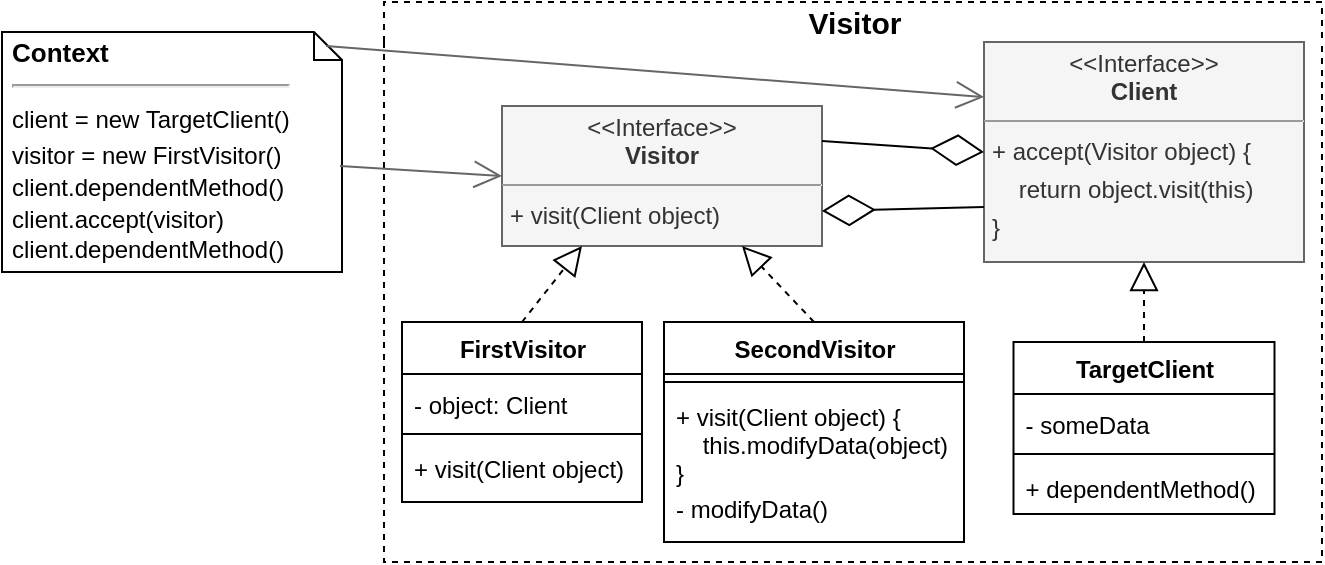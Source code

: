<mxfile version="13.7.3" type="device"><diagram id="MrlQYZw4Dii-V1vR1uCu" name="Страница 1"><mxGraphModel dx="1086" dy="806" grid="0" gridSize="10" guides="1" tooltips="1" connect="1" arrows="1" fold="1" page="0" pageScale="1" pageWidth="827" pageHeight="1169" math="0" shadow="0"><root><mxCell id="0"/><mxCell id="1" parent="0"/><mxCell id="KvLL62lXqSHaBb4IS7K8-1" value="Visitor" style="swimlane;html=1;horizontal=1;startSize=20;fillColor=none;strokeColor=#000000;rounded=0;comic=0;fontSize=15;dashed=1;swimlaneLine=0;shadow=0;glass=0;perimeterSpacing=0;labelBackgroundColor=none;collapsible=0;" vertex="1" parent="1"><mxGeometry x="260" y="20" width="469" height="280" as="geometry"><mxRectangle x="260" y="6420" width="100" height="20" as="alternateBounds"/></mxGeometry></mxCell><mxCell id="KvLL62lXqSHaBb4IS7K8-2" value="TargetClient" style="swimlane;fontStyle=1;align=center;verticalAlign=top;childLayout=stackLayout;horizontal=1;startSize=26;horizontalStack=0;resizeParent=1;resizeParentMax=0;resizeLast=0;collapsible=0;marginBottom=0;rounded=0;shadow=0;glass=0;comic=0;strokeWidth=1;fontSize=12;labelBackgroundColor=none;fillColor=#ffffff;html=1;" vertex="1" parent="KvLL62lXqSHaBb4IS7K8-1"><mxGeometry x="314.75" y="170" width="130.5" height="86" as="geometry"/></mxCell><mxCell id="KvLL62lXqSHaBb4IS7K8-3" value="- someData" style="text;strokeColor=none;fillColor=none;align=left;verticalAlign=top;spacingLeft=4;spacingRight=4;overflow=hidden;rotatable=0;points=[[0,0.5],[1,0.5]];portConstraint=eastwest;spacingTop=2;" vertex="1" parent="KvLL62lXqSHaBb4IS7K8-2"><mxGeometry y="26" width="130.5" height="26" as="geometry"/></mxCell><mxCell id="KvLL62lXqSHaBb4IS7K8-4" value="" style="line;strokeWidth=1;fillColor=none;align=left;verticalAlign=middle;spacingTop=-1;spacingLeft=3;spacingRight=3;rotatable=0;labelPosition=right;points=[];portConstraint=eastwest;" vertex="1" parent="KvLL62lXqSHaBb4IS7K8-2"><mxGeometry y="52" width="130.5" height="8" as="geometry"/></mxCell><mxCell id="KvLL62lXqSHaBb4IS7K8-5" value="+ dependentMethod()" style="text;strokeColor=none;fillColor=none;align=left;verticalAlign=top;spacingLeft=4;spacingRight=4;overflow=hidden;rotatable=0;points=[[0,0.5],[1,0.5]];portConstraint=eastwest;" vertex="1" parent="KvLL62lXqSHaBb4IS7K8-2"><mxGeometry y="60" width="130.5" height="26" as="geometry"/></mxCell><mxCell id="KvLL62lXqSHaBb4IS7K8-6" value="SecondVisitor" style="swimlane;fontStyle=1;align=center;verticalAlign=top;childLayout=stackLayout;horizontal=1;startSize=26;horizontalStack=0;resizeParent=1;resizeParentMax=0;resizeLast=0;collapsible=0;marginBottom=0;rounded=0;shadow=0;glass=0;comic=0;strokeWidth=1;fontSize=12;labelBackgroundColor=none;fillColor=#ffffff;html=1;" vertex="1" parent="KvLL62lXqSHaBb4IS7K8-1"><mxGeometry x="140" y="160" width="150" height="110" as="geometry"/></mxCell><mxCell id="KvLL62lXqSHaBb4IS7K8-7" value="" style="line;strokeWidth=1;fillColor=none;align=left;verticalAlign=middle;spacingTop=-1;spacingLeft=3;spacingRight=3;rotatable=0;labelPosition=right;points=[];portConstraint=eastwest;" vertex="1" parent="KvLL62lXqSHaBb4IS7K8-6"><mxGeometry y="26" width="150" height="8" as="geometry"/></mxCell><mxCell id="KvLL62lXqSHaBb4IS7K8-8" value="+ visit(Client object) {&#10;    this.modifyData(object)&#10;}" style="text;strokeColor=none;fillColor=none;align=left;verticalAlign=top;spacingLeft=4;spacingRight=4;overflow=hidden;rotatable=0;points=[[0,0.5],[1,0.5]];portConstraint=eastwest;" vertex="1" parent="KvLL62lXqSHaBb4IS7K8-6"><mxGeometry y="34" width="150" height="46" as="geometry"/></mxCell><mxCell id="KvLL62lXqSHaBb4IS7K8-9" value="- modifyData()" style="text;strokeColor=none;fillColor=none;align=left;verticalAlign=top;spacingLeft=4;spacingRight=4;overflow=hidden;rotatable=0;points=[[0,0.5],[1,0.5]];portConstraint=eastwest;" vertex="1" parent="KvLL62lXqSHaBb4IS7K8-6"><mxGeometry y="80" width="150" height="30" as="geometry"/></mxCell><mxCell id="KvLL62lXqSHaBb4IS7K8-10" value="FirstVisitor" style="swimlane;fontStyle=1;align=center;verticalAlign=top;childLayout=stackLayout;horizontal=1;startSize=26;horizontalStack=0;resizeParent=1;resizeParentMax=0;resizeLast=0;collapsible=0;marginBottom=0;rounded=0;shadow=0;glass=0;comic=0;strokeWidth=1;fontSize=12;labelBackgroundColor=none;fillColor=#ffffff;html=1;" vertex="1" parent="KvLL62lXqSHaBb4IS7K8-1"><mxGeometry x="9" y="160" width="120" height="90" as="geometry"/></mxCell><mxCell id="KvLL62lXqSHaBb4IS7K8-11" value="- object: Client" style="text;strokeColor=none;fillColor=none;align=left;verticalAlign=top;spacingLeft=4;spacingRight=4;overflow=hidden;rotatable=0;points=[[0,0.5],[1,0.5]];portConstraint=eastwest;spacingTop=2;" vertex="1" parent="KvLL62lXqSHaBb4IS7K8-10"><mxGeometry y="26" width="120" height="26" as="geometry"/></mxCell><mxCell id="KvLL62lXqSHaBb4IS7K8-12" value="" style="line;strokeWidth=1;fillColor=none;align=left;verticalAlign=middle;spacingTop=-1;spacingLeft=3;spacingRight=3;rotatable=0;labelPosition=right;points=[];portConstraint=eastwest;" vertex="1" parent="KvLL62lXqSHaBb4IS7K8-10"><mxGeometry y="52" width="120" height="8" as="geometry"/></mxCell><mxCell id="KvLL62lXqSHaBb4IS7K8-13" value="+ visit(Client object)" style="text;strokeColor=none;fillColor=none;align=left;verticalAlign=top;spacingLeft=4;spacingRight=4;overflow=hidden;rotatable=0;points=[[0,0.5],[1,0.5]];portConstraint=eastwest;" vertex="1" parent="KvLL62lXqSHaBb4IS7K8-10"><mxGeometry y="60" width="120" height="30" as="geometry"/></mxCell><mxCell id="KvLL62lXqSHaBb4IS7K8-14" value="&lt;p style=&quot;margin: 4px 0px 0px ; text-align: center ; line-height: 120%&quot;&gt;&lt;span&gt;&amp;lt;&amp;lt;Interface&amp;gt;&amp;gt;&lt;/span&gt;&lt;br&gt;&lt;b&gt;Visitor&lt;/b&gt;&lt;/p&gt;&lt;hr size=&quot;1&quot;&gt;&lt;p style=&quot;margin: 0px 0px 0px 4px ; line-height: 160%&quot;&gt;+ visit(Client object)&lt;br&gt;&lt;/p&gt;" style="verticalAlign=top;align=left;overflow=fill;fontSize=12;fontFamily=Helvetica;html=1;rounded=0;shadow=0;glass=0;comic=0;labelBackgroundColor=none;labelBorderColor=none;imageAspect=1;noLabel=0;portConstraintRotation=0;snapToPoint=0;container=1;dropTarget=1;collapsible=0;autosize=0;spacingLeft=0;spacingRight=0;fontStyle=0;fillColor=#f5f5f5;strokeColor=#666666;fontColor=#333333;" vertex="1" parent="KvLL62lXqSHaBb4IS7K8-1"><mxGeometry x="59" y="52" width="160" height="70" as="geometry"/></mxCell><mxCell id="KvLL62lXqSHaBb4IS7K8-15" value="&lt;p style=&quot;margin: 4px 0px 0px ; text-align: center ; line-height: 120%&quot;&gt;&lt;span&gt;&amp;lt;&amp;lt;Interface&amp;gt;&amp;gt;&lt;/span&gt;&lt;br&gt;&lt;b&gt;Client&lt;/b&gt;&lt;/p&gt;&lt;hr size=&quot;1&quot;&gt;&lt;p style=&quot;margin: 0px 0px 0px 4px ; line-height: 160%&quot;&gt;+ accept(Visitor object) {&lt;/p&gt;&lt;p style=&quot;margin: 0px 0px 0px 4px ; line-height: 160%&quot;&gt;&amp;nbsp; &amp;nbsp; return object.visit(this)&lt;/p&gt;&lt;p style=&quot;margin: 0px 0px 0px 4px ; line-height: 160%&quot;&gt;}&lt;br&gt;&lt;/p&gt;" style="verticalAlign=top;align=left;overflow=fill;fontSize=12;fontFamily=Helvetica;html=1;rounded=0;shadow=0;glass=0;comic=0;labelBackgroundColor=none;labelBorderColor=none;imageAspect=1;noLabel=0;portConstraintRotation=0;snapToPoint=0;container=1;dropTarget=1;collapsible=0;autosize=0;spacingLeft=0;spacingRight=0;fontStyle=0;fillColor=#f5f5f5;strokeColor=#666666;fontColor=#333333;" vertex="1" parent="KvLL62lXqSHaBb4IS7K8-1"><mxGeometry x="300" y="20" width="160" height="110" as="geometry"/></mxCell><mxCell id="KvLL62lXqSHaBb4IS7K8-16" value="" style="endArrow=block;dashed=1;endFill=0;endSize=12;html=1;strokeColor=#000000;exitX=0.5;exitY=0;exitDx=0;exitDy=0;entryX=0.25;entryY=1;entryDx=0;entryDy=0;" edge="1" parent="KvLL62lXqSHaBb4IS7K8-1" source="KvLL62lXqSHaBb4IS7K8-10" target="KvLL62lXqSHaBb4IS7K8-14"><mxGeometry width="160" relative="1" as="geometry"><mxPoint x="279" y="-40" as="sourcePoint"/><mxPoint x="439" y="-40" as="targetPoint"/></mxGeometry></mxCell><mxCell id="KvLL62lXqSHaBb4IS7K8-17" value="" style="endArrow=block;dashed=1;endFill=0;endSize=12;html=1;strokeColor=#000000;exitX=0.5;exitY=0;exitDx=0;exitDy=0;entryX=0.75;entryY=1;entryDx=0;entryDy=0;" edge="1" parent="KvLL62lXqSHaBb4IS7K8-1" source="KvLL62lXqSHaBb4IS7K8-6" target="KvLL62lXqSHaBb4IS7K8-14"><mxGeometry width="160" relative="1" as="geometry"><mxPoint x="279" y="-40" as="sourcePoint"/><mxPoint x="439" y="-40" as="targetPoint"/></mxGeometry></mxCell><mxCell id="KvLL62lXqSHaBb4IS7K8-18" value="" style="endArrow=block;dashed=1;endFill=0;endSize=12;html=1;strokeColor=#000000;exitX=0.5;exitY=0;exitDx=0;exitDy=0;entryX=0.5;entryY=1;entryDx=0;entryDy=0;" edge="1" parent="KvLL62lXqSHaBb4IS7K8-1" source="KvLL62lXqSHaBb4IS7K8-2" target="KvLL62lXqSHaBb4IS7K8-15"><mxGeometry width="160" relative="1" as="geometry"><mxPoint x="279" y="160" as="sourcePoint"/><mxPoint x="439" y="160" as="targetPoint"/></mxGeometry></mxCell><mxCell id="KvLL62lXqSHaBb4IS7K8-19" value="" style="endArrow=diamondThin;endFill=0;endSize=24;html=1;strokeColor=#000000;entryX=0;entryY=0.5;entryDx=0;entryDy=0;exitX=1;exitY=0.25;exitDx=0;exitDy=0;" edge="1" parent="KvLL62lXqSHaBb4IS7K8-1" source="KvLL62lXqSHaBb4IS7K8-14" target="KvLL62lXqSHaBb4IS7K8-15"><mxGeometry width="160" relative="1" as="geometry"><mxPoint x="279" y="80" as="sourcePoint"/><mxPoint x="439" y="80" as="targetPoint"/></mxGeometry></mxCell><mxCell id="KvLL62lXqSHaBb4IS7K8-20" value="" style="endArrow=diamondThin;endFill=0;endSize=24;html=1;strokeColor=#000000;entryX=1;entryY=0.75;entryDx=0;entryDy=0;exitX=0;exitY=0.75;exitDx=0;exitDy=0;" edge="1" parent="KvLL62lXqSHaBb4IS7K8-1" source="KvLL62lXqSHaBb4IS7K8-15" target="KvLL62lXqSHaBb4IS7K8-14"><mxGeometry width="160" relative="1" as="geometry"><mxPoint x="279" y="80" as="sourcePoint"/><mxPoint x="439" y="80" as="targetPoint"/></mxGeometry></mxCell><mxCell id="KvLL62lXqSHaBb4IS7K8-21" value="&lt;p style=&quot;line-height: 20%&quot;&gt;Context&lt;br&gt;&lt;/p&gt;&lt;hr&gt;&lt;span style=&quot;font-size: 12px ; font-weight: 400 ; line-height: 170%&quot;&gt;client = new TargetClient()&lt;br&gt;&lt;/span&gt;&lt;span style=&quot;font-size: 12px ; font-weight: 400&quot;&gt;visitor = new FirstVisitor()&lt;br&gt;&lt;/span&gt;&lt;span style=&quot;font-size: 12px ; font-weight: 400&quot;&gt;client.dependentMethod()&lt;br&gt;&lt;/span&gt;&lt;span style=&quot;font-size: 12px ; font-weight: 400&quot;&gt;client.accept(visitor)&lt;/span&gt;&lt;span style=&quot;font-size: 12px ; font-weight: 400&quot;&gt;&lt;br&gt;client.dependentMethod()&lt;/span&gt;&lt;br&gt;&lt;p&gt;&lt;/p&gt;" style="shape=note;size=14;verticalAlign=top;align=left;spacingTop=-13;rounded=0;shadow=0;glass=0;comic=0;strokeColor=#000000;fillColor=none;fontSize=13;fontStyle=1;labelBorderColor=none;whiteSpace=wrap;html=1;spacingLeft=0;spacingBottom=0;spacingRight=0;spacing=5;labelBackgroundColor=none;" vertex="1" parent="1"><mxGeometry x="69" y="35" width="170" height="120" as="geometry"/></mxCell><mxCell id="KvLL62lXqSHaBb4IS7K8-22" value="" style="endArrow=open;endFill=1;endSize=12;html=1;exitX=0;exitY=0;exitDx=169;exitDy=67;exitPerimeter=0;entryX=0;entryY=0.5;entryDx=0;entryDy=0;strokeColor=#666666;" edge="1" parent="1" source="KvLL62lXqSHaBb4IS7K8-21" target="KvLL62lXqSHaBb4IS7K8-14"><mxGeometry width="160" relative="1" as="geometry"><mxPoint x="290" y="-6350" as="sourcePoint"/><mxPoint x="450" y="-6350" as="targetPoint"/></mxGeometry></mxCell><mxCell id="KvLL62lXqSHaBb4IS7K8-23" value="" style="endArrow=open;endFill=1;endSize=12;html=1;exitX=0;exitY=0;exitDx=162;exitDy=7;exitPerimeter=0;entryX=0;entryY=0.25;entryDx=0;entryDy=0;strokeColor=#666666;" edge="1" parent="1" source="KvLL62lXqSHaBb4IS7K8-21" target="KvLL62lXqSHaBb4IS7K8-15"><mxGeometry width="160" relative="1" as="geometry"><mxPoint x="290" y="-6350" as="sourcePoint"/><mxPoint x="550" y="-6262" as="targetPoint"/></mxGeometry></mxCell></root></mxGraphModel></diagram></mxfile>
